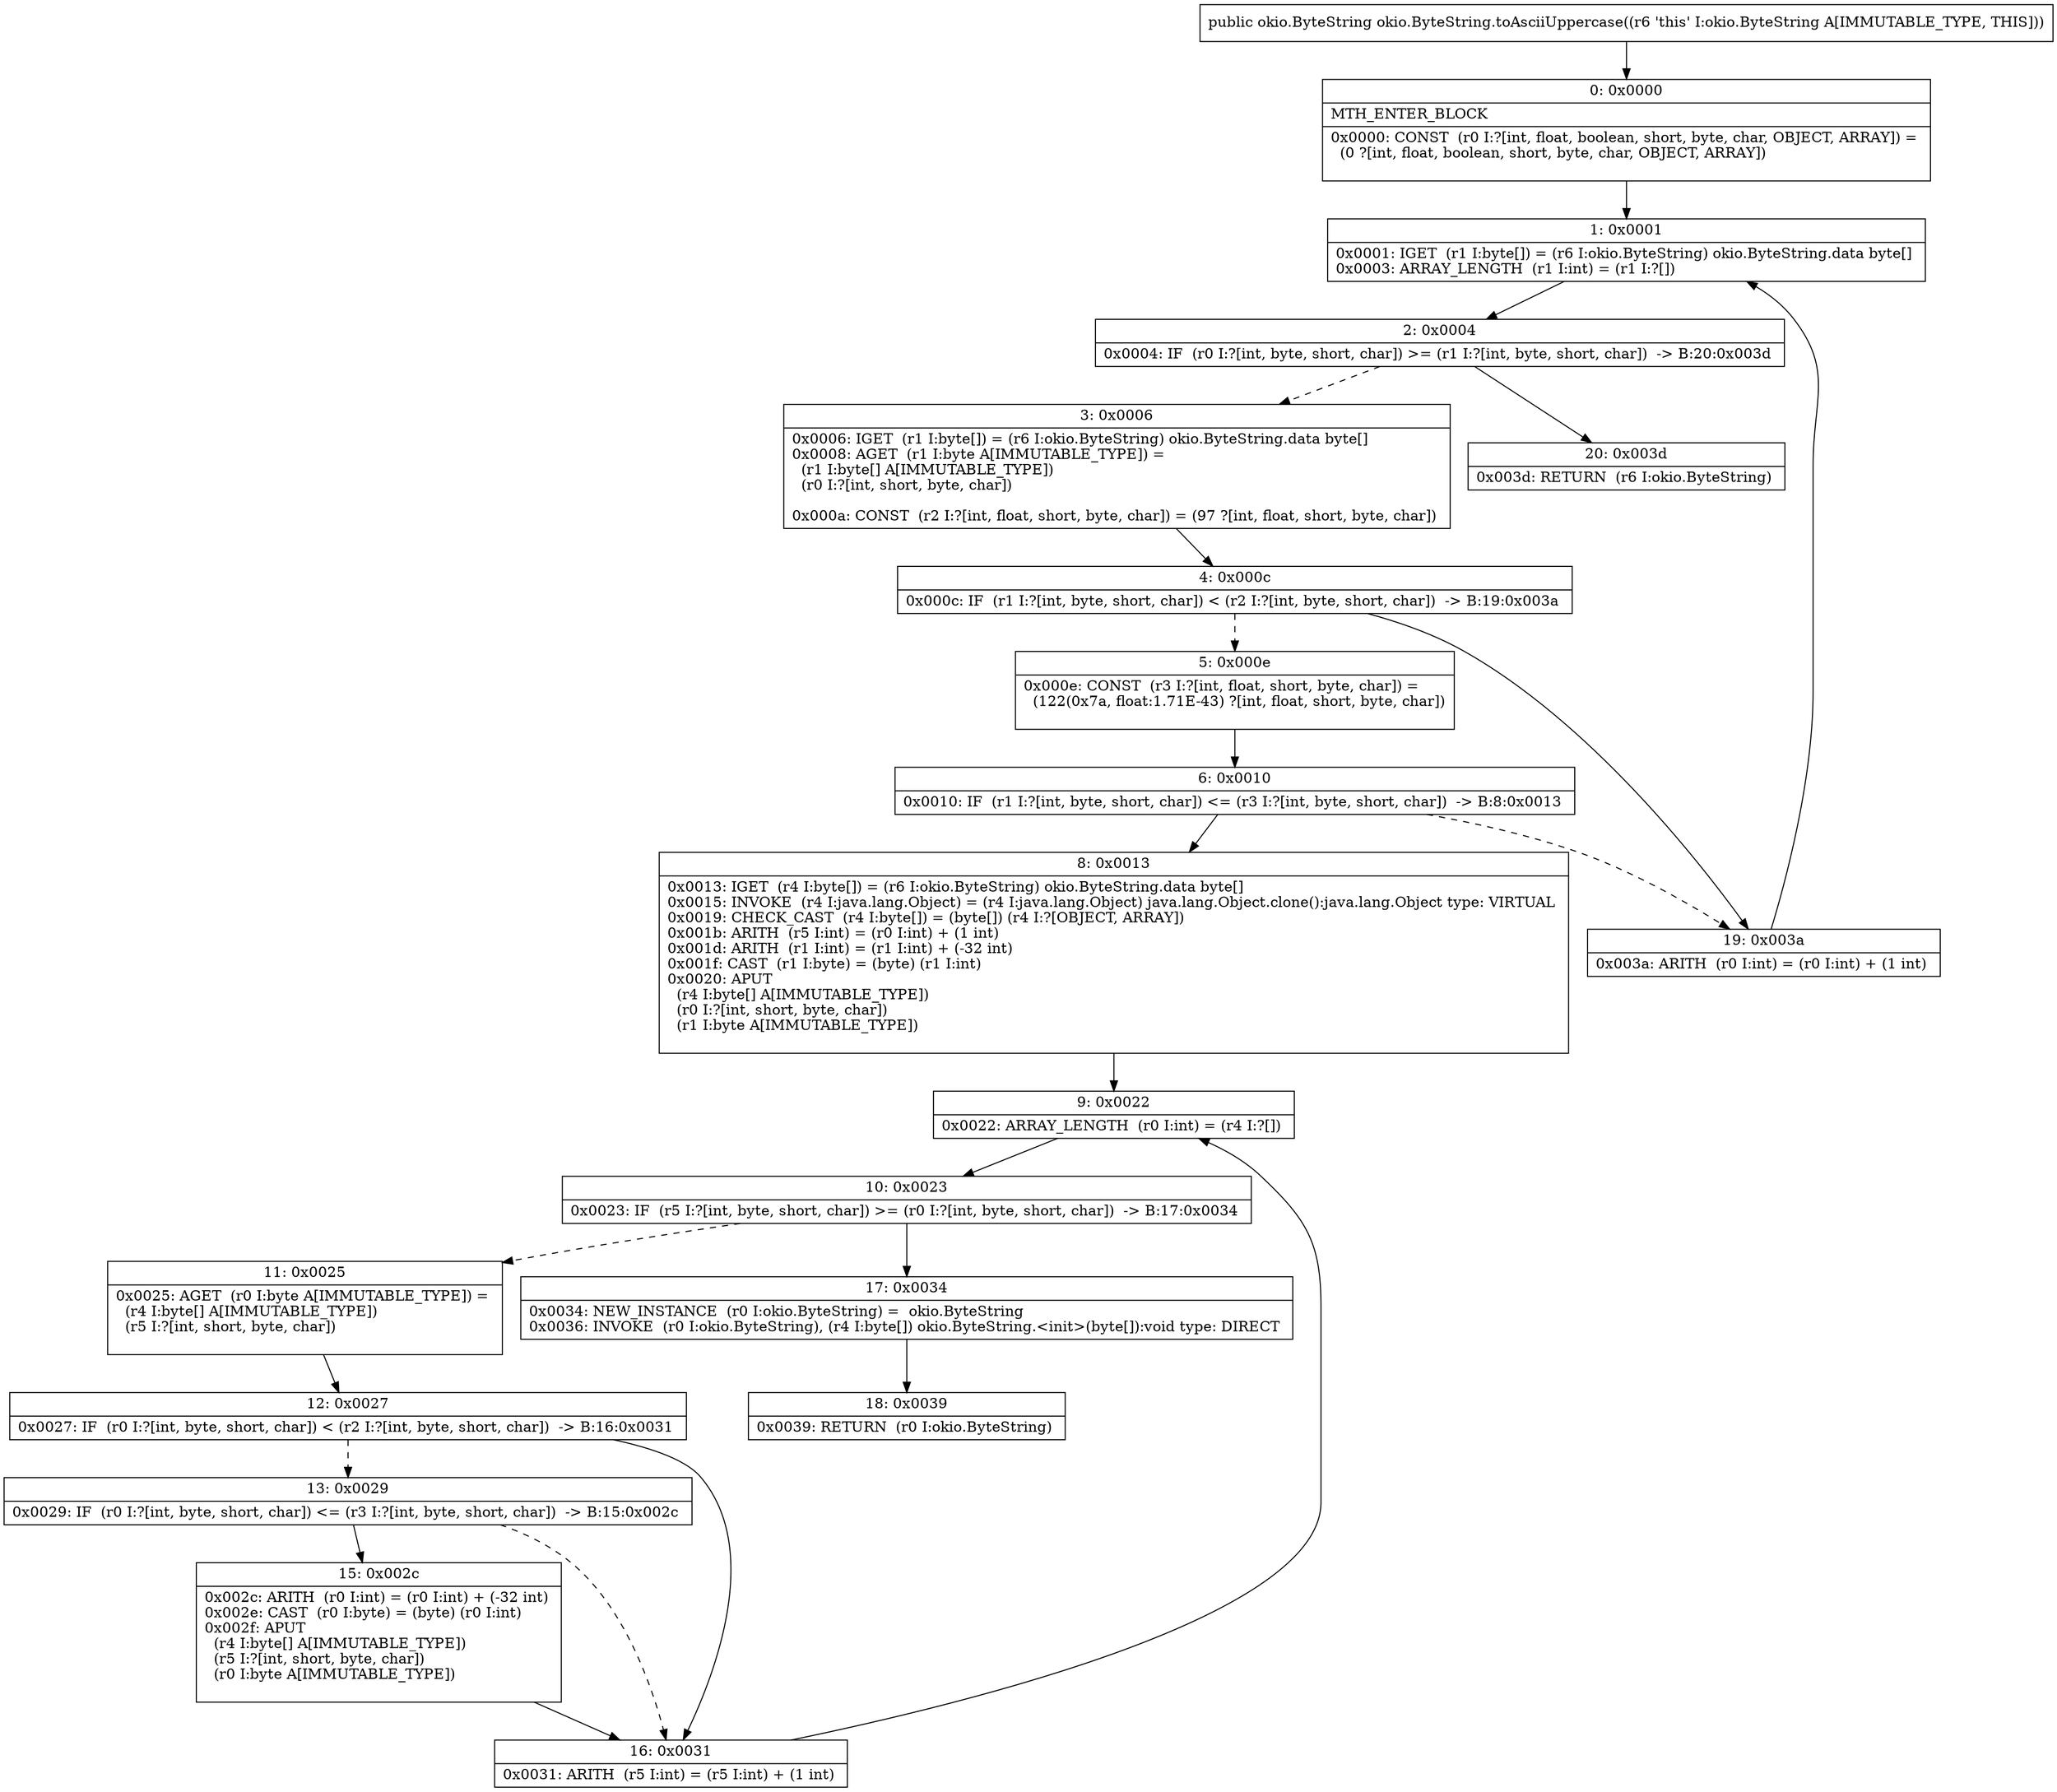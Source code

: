 digraph "CFG forokio.ByteString.toAsciiUppercase()Lokio\/ByteString;" {
Node_0 [shape=record,label="{0\:\ 0x0000|MTH_ENTER_BLOCK\l|0x0000: CONST  (r0 I:?[int, float, boolean, short, byte, char, OBJECT, ARRAY]) = \l  (0 ?[int, float, boolean, short, byte, char, OBJECT, ARRAY])\l \l}"];
Node_1 [shape=record,label="{1\:\ 0x0001|0x0001: IGET  (r1 I:byte[]) = (r6 I:okio.ByteString) okio.ByteString.data byte[] \l0x0003: ARRAY_LENGTH  (r1 I:int) = (r1 I:?[]) \l}"];
Node_2 [shape=record,label="{2\:\ 0x0004|0x0004: IF  (r0 I:?[int, byte, short, char]) \>= (r1 I:?[int, byte, short, char])  \-\> B:20:0x003d \l}"];
Node_3 [shape=record,label="{3\:\ 0x0006|0x0006: IGET  (r1 I:byte[]) = (r6 I:okio.ByteString) okio.ByteString.data byte[] \l0x0008: AGET  (r1 I:byte A[IMMUTABLE_TYPE]) = \l  (r1 I:byte[] A[IMMUTABLE_TYPE])\l  (r0 I:?[int, short, byte, char])\l \l0x000a: CONST  (r2 I:?[int, float, short, byte, char]) = (97 ?[int, float, short, byte, char]) \l}"];
Node_4 [shape=record,label="{4\:\ 0x000c|0x000c: IF  (r1 I:?[int, byte, short, char]) \< (r2 I:?[int, byte, short, char])  \-\> B:19:0x003a \l}"];
Node_5 [shape=record,label="{5\:\ 0x000e|0x000e: CONST  (r3 I:?[int, float, short, byte, char]) = \l  (122(0x7a, float:1.71E\-43) ?[int, float, short, byte, char])\l \l}"];
Node_6 [shape=record,label="{6\:\ 0x0010|0x0010: IF  (r1 I:?[int, byte, short, char]) \<= (r3 I:?[int, byte, short, char])  \-\> B:8:0x0013 \l}"];
Node_8 [shape=record,label="{8\:\ 0x0013|0x0013: IGET  (r4 I:byte[]) = (r6 I:okio.ByteString) okio.ByteString.data byte[] \l0x0015: INVOKE  (r4 I:java.lang.Object) = (r4 I:java.lang.Object) java.lang.Object.clone():java.lang.Object type: VIRTUAL \l0x0019: CHECK_CAST  (r4 I:byte[]) = (byte[]) (r4 I:?[OBJECT, ARRAY]) \l0x001b: ARITH  (r5 I:int) = (r0 I:int) + (1 int) \l0x001d: ARITH  (r1 I:int) = (r1 I:int) + (\-32 int) \l0x001f: CAST  (r1 I:byte) = (byte) (r1 I:int) \l0x0020: APUT  \l  (r4 I:byte[] A[IMMUTABLE_TYPE])\l  (r0 I:?[int, short, byte, char])\l  (r1 I:byte A[IMMUTABLE_TYPE])\l \l}"];
Node_9 [shape=record,label="{9\:\ 0x0022|0x0022: ARRAY_LENGTH  (r0 I:int) = (r4 I:?[]) \l}"];
Node_10 [shape=record,label="{10\:\ 0x0023|0x0023: IF  (r5 I:?[int, byte, short, char]) \>= (r0 I:?[int, byte, short, char])  \-\> B:17:0x0034 \l}"];
Node_11 [shape=record,label="{11\:\ 0x0025|0x0025: AGET  (r0 I:byte A[IMMUTABLE_TYPE]) = \l  (r4 I:byte[] A[IMMUTABLE_TYPE])\l  (r5 I:?[int, short, byte, char])\l \l}"];
Node_12 [shape=record,label="{12\:\ 0x0027|0x0027: IF  (r0 I:?[int, byte, short, char]) \< (r2 I:?[int, byte, short, char])  \-\> B:16:0x0031 \l}"];
Node_13 [shape=record,label="{13\:\ 0x0029|0x0029: IF  (r0 I:?[int, byte, short, char]) \<= (r3 I:?[int, byte, short, char])  \-\> B:15:0x002c \l}"];
Node_15 [shape=record,label="{15\:\ 0x002c|0x002c: ARITH  (r0 I:int) = (r0 I:int) + (\-32 int) \l0x002e: CAST  (r0 I:byte) = (byte) (r0 I:int) \l0x002f: APUT  \l  (r4 I:byte[] A[IMMUTABLE_TYPE])\l  (r5 I:?[int, short, byte, char])\l  (r0 I:byte A[IMMUTABLE_TYPE])\l \l}"];
Node_16 [shape=record,label="{16\:\ 0x0031|0x0031: ARITH  (r5 I:int) = (r5 I:int) + (1 int) \l}"];
Node_17 [shape=record,label="{17\:\ 0x0034|0x0034: NEW_INSTANCE  (r0 I:okio.ByteString) =  okio.ByteString \l0x0036: INVOKE  (r0 I:okio.ByteString), (r4 I:byte[]) okio.ByteString.\<init\>(byte[]):void type: DIRECT \l}"];
Node_18 [shape=record,label="{18\:\ 0x0039|0x0039: RETURN  (r0 I:okio.ByteString) \l}"];
Node_19 [shape=record,label="{19\:\ 0x003a|0x003a: ARITH  (r0 I:int) = (r0 I:int) + (1 int) \l}"];
Node_20 [shape=record,label="{20\:\ 0x003d|0x003d: RETURN  (r6 I:okio.ByteString) \l}"];
MethodNode[shape=record,label="{public okio.ByteString okio.ByteString.toAsciiUppercase((r6 'this' I:okio.ByteString A[IMMUTABLE_TYPE, THIS])) }"];
MethodNode -> Node_0;
Node_0 -> Node_1;
Node_1 -> Node_2;
Node_2 -> Node_3[style=dashed];
Node_2 -> Node_20;
Node_3 -> Node_4;
Node_4 -> Node_5[style=dashed];
Node_4 -> Node_19;
Node_5 -> Node_6;
Node_6 -> Node_8;
Node_6 -> Node_19[style=dashed];
Node_8 -> Node_9;
Node_9 -> Node_10;
Node_10 -> Node_11[style=dashed];
Node_10 -> Node_17;
Node_11 -> Node_12;
Node_12 -> Node_13[style=dashed];
Node_12 -> Node_16;
Node_13 -> Node_15;
Node_13 -> Node_16[style=dashed];
Node_15 -> Node_16;
Node_16 -> Node_9;
Node_17 -> Node_18;
Node_19 -> Node_1;
}

